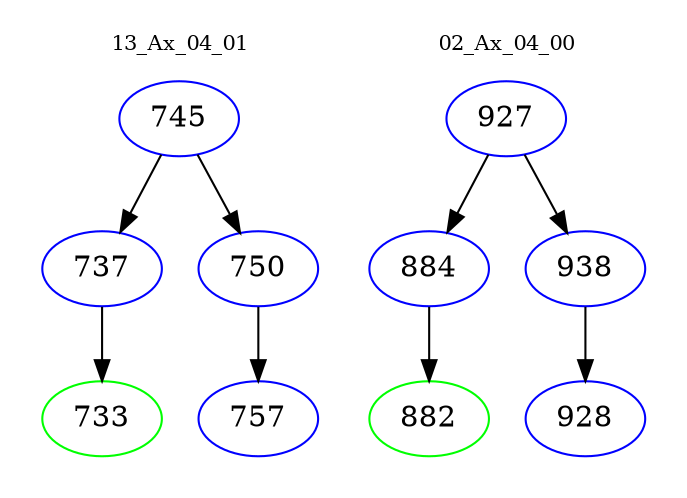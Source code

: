 digraph{
subgraph cluster_0 {
color = white
label = "13_Ax_04_01";
fontsize=10;
T0_745 [label="745", color="blue"]
T0_745 -> T0_737 [color="black"]
T0_737 [label="737", color="blue"]
T0_737 -> T0_733 [color="black"]
T0_733 [label="733", color="green"]
T0_745 -> T0_750 [color="black"]
T0_750 [label="750", color="blue"]
T0_750 -> T0_757 [color="black"]
T0_757 [label="757", color="blue"]
}
subgraph cluster_1 {
color = white
label = "02_Ax_04_00";
fontsize=10;
T1_927 [label="927", color="blue"]
T1_927 -> T1_884 [color="black"]
T1_884 [label="884", color="blue"]
T1_884 -> T1_882 [color="black"]
T1_882 [label="882", color="green"]
T1_927 -> T1_938 [color="black"]
T1_938 [label="938", color="blue"]
T1_938 -> T1_928 [color="black"]
T1_928 [label="928", color="blue"]
}
}
